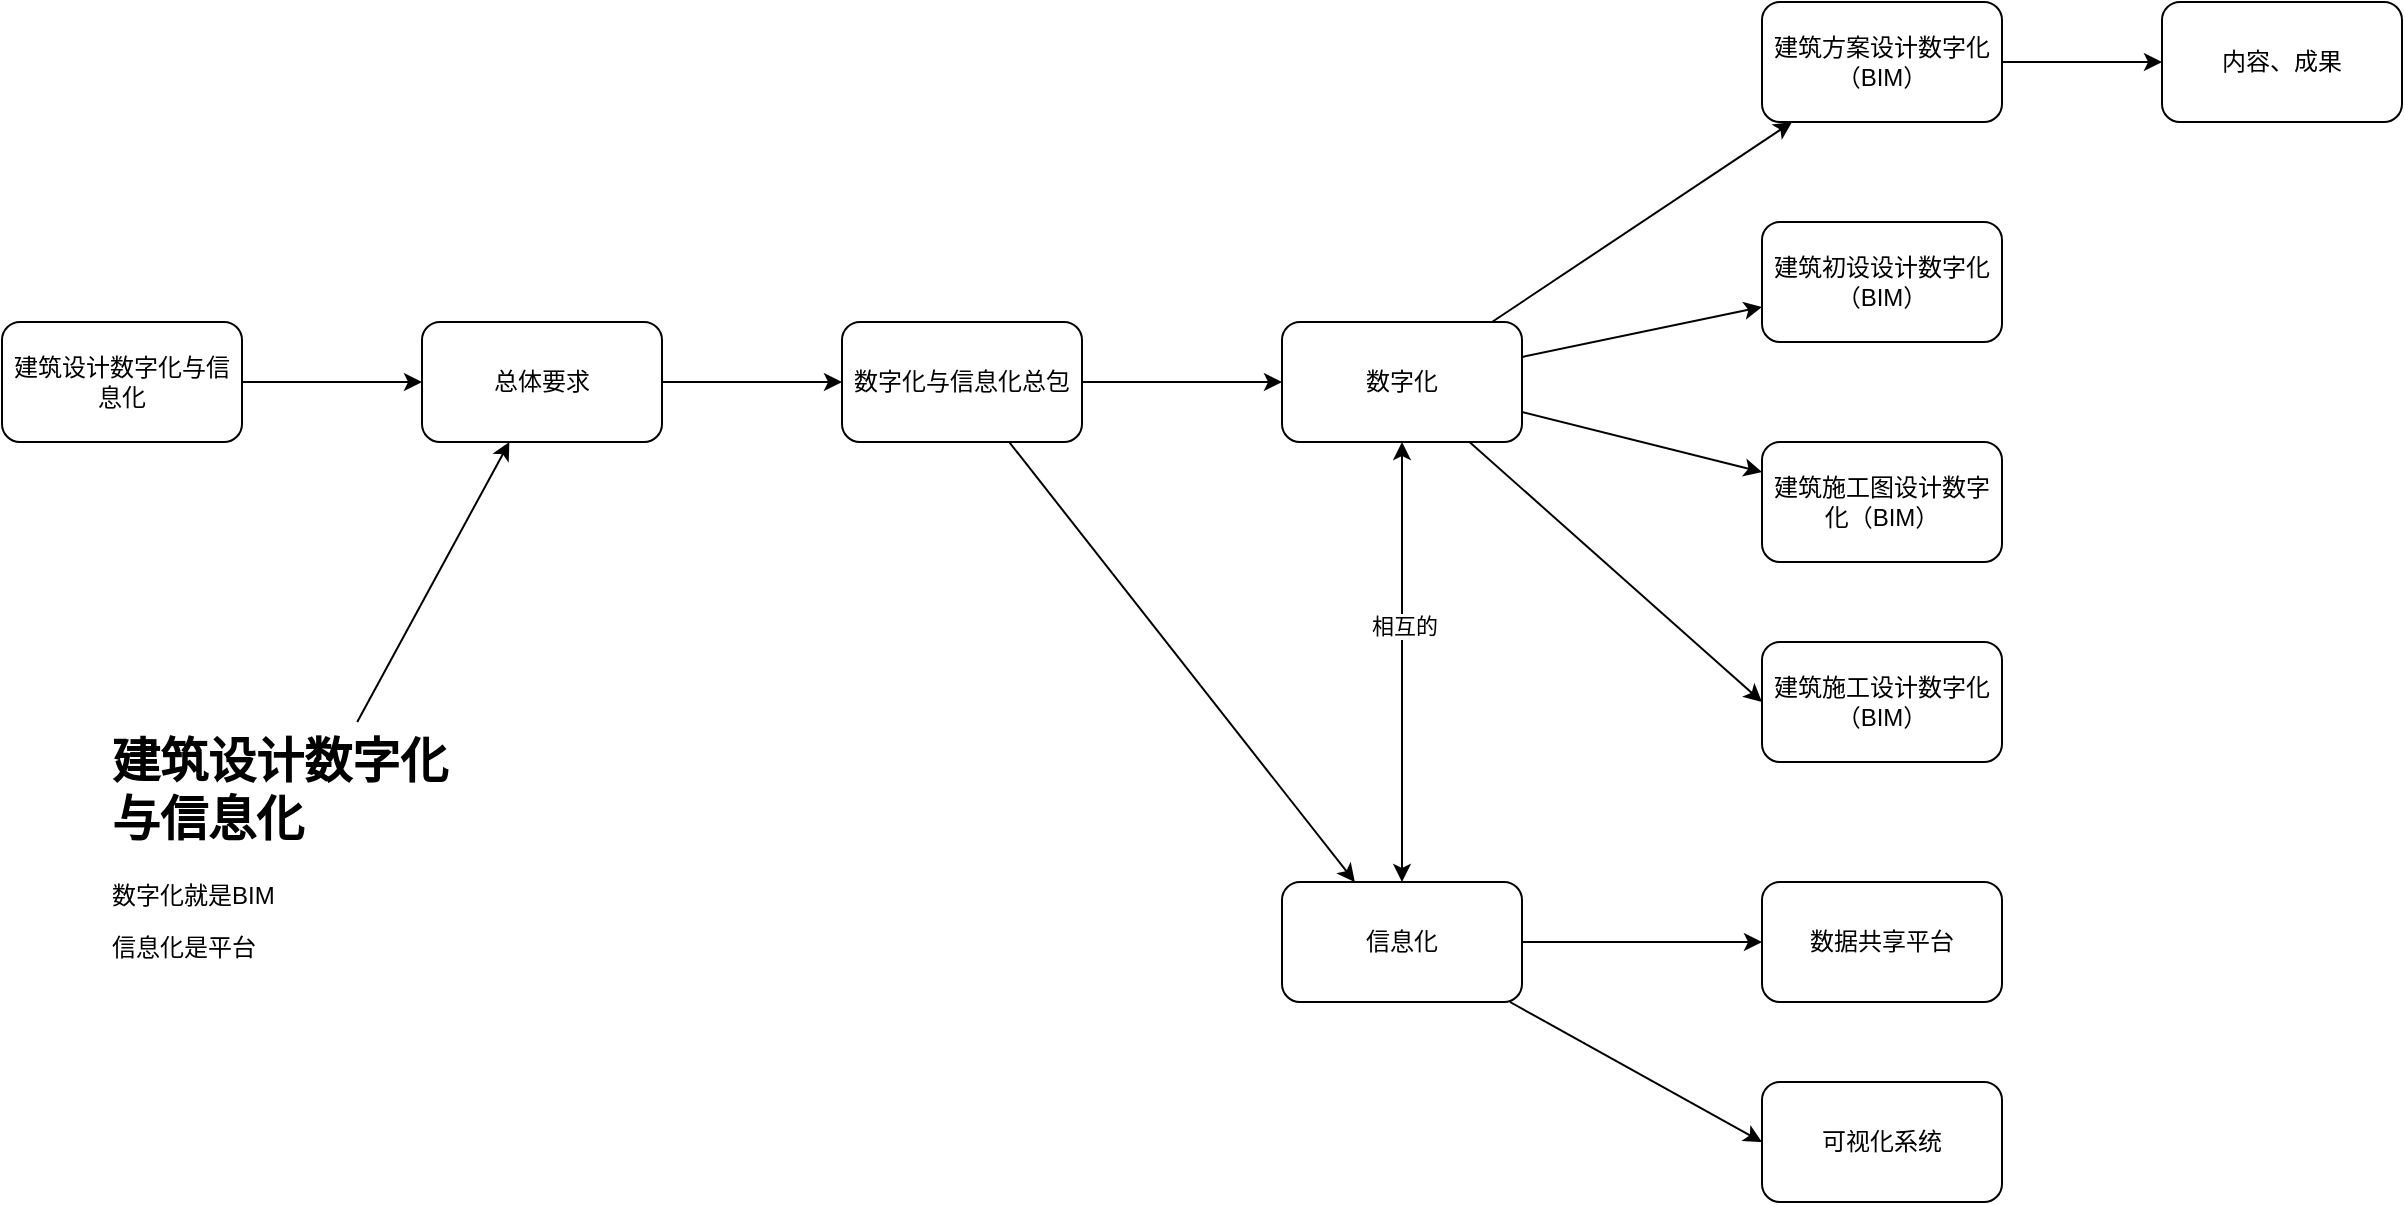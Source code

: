 <mxfile version="23.1.7" type="github">
  <diagram name="第 1 页" id="Farywq133jAkmJhaP7cw">
    <mxGraphModel dx="1434" dy="774" grid="1" gridSize="10" guides="1" tooltips="1" connect="1" arrows="1" fold="1" page="1" pageScale="1" pageWidth="1169" pageHeight="827" math="0" shadow="0">
      <root>
        <mxCell id="0" />
        <mxCell id="1" parent="0" />
        <mxCell id="9B7ypN3GQHfcQZD_DzmT-3" style="edgeStyle=orthogonalEdgeStyle;rounded=0;orthogonalLoop=1;jettySize=auto;html=1;entryX=0;entryY=0.5;entryDx=0;entryDy=0;" edge="1" parent="1" source="9B7ypN3GQHfcQZD_DzmT-1" target="9B7ypN3GQHfcQZD_DzmT-2">
          <mxGeometry relative="1" as="geometry" />
        </mxCell>
        <mxCell id="9B7ypN3GQHfcQZD_DzmT-1" value="建筑设计数字化与信息化" style="rounded=1;whiteSpace=wrap;html=1;" vertex="1" parent="1">
          <mxGeometry y="240" width="120" height="60" as="geometry" />
        </mxCell>
        <mxCell id="9B7ypN3GQHfcQZD_DzmT-27" style="rounded=0;orthogonalLoop=1;jettySize=auto;html=1;entryX=0;entryY=0.5;entryDx=0;entryDy=0;" edge="1" parent="1" source="9B7ypN3GQHfcQZD_DzmT-2" target="9B7ypN3GQHfcQZD_DzmT-26">
          <mxGeometry relative="1" as="geometry" />
        </mxCell>
        <mxCell id="9B7ypN3GQHfcQZD_DzmT-2" value="总体要求" style="rounded=1;whiteSpace=wrap;html=1;" vertex="1" parent="1">
          <mxGeometry x="210" y="240" width="120" height="60" as="geometry" />
        </mxCell>
        <mxCell id="9B7ypN3GQHfcQZD_DzmT-10" style="rounded=0;orthogonalLoop=1;jettySize=auto;html=1;" edge="1" parent="1" source="9B7ypN3GQHfcQZD_DzmT-5" target="9B7ypN3GQHfcQZD_DzmT-9">
          <mxGeometry relative="1" as="geometry" />
        </mxCell>
        <mxCell id="9B7ypN3GQHfcQZD_DzmT-12" style="rounded=0;orthogonalLoop=1;jettySize=auto;html=1;" edge="1" parent="1" source="9B7ypN3GQHfcQZD_DzmT-5" target="9B7ypN3GQHfcQZD_DzmT-11">
          <mxGeometry relative="1" as="geometry" />
        </mxCell>
        <mxCell id="9B7ypN3GQHfcQZD_DzmT-14" style="rounded=0;orthogonalLoop=1;jettySize=auto;html=1;" edge="1" parent="1" source="9B7ypN3GQHfcQZD_DzmT-5" target="9B7ypN3GQHfcQZD_DzmT-13">
          <mxGeometry relative="1" as="geometry" />
        </mxCell>
        <mxCell id="9B7ypN3GQHfcQZD_DzmT-16" style="rounded=0;orthogonalLoop=1;jettySize=auto;html=1;entryX=0;entryY=0.5;entryDx=0;entryDy=0;" edge="1" parent="1" source="9B7ypN3GQHfcQZD_DzmT-5" target="9B7ypN3GQHfcQZD_DzmT-15">
          <mxGeometry relative="1" as="geometry" />
        </mxCell>
        <mxCell id="9B7ypN3GQHfcQZD_DzmT-5" value="数字化" style="rounded=1;whiteSpace=wrap;html=1;" vertex="1" parent="1">
          <mxGeometry x="640" y="240" width="120" height="60" as="geometry" />
        </mxCell>
        <mxCell id="9B7ypN3GQHfcQZD_DzmT-8" style="rounded=0;orthogonalLoop=1;jettySize=auto;html=1;" edge="1" parent="1" source="9B7ypN3GQHfcQZD_DzmT-7" target="9B7ypN3GQHfcQZD_DzmT-2">
          <mxGeometry relative="1" as="geometry" />
        </mxCell>
        <mxCell id="9B7ypN3GQHfcQZD_DzmT-7" value="&lt;h1&gt;建筑设计数字化与信息化&lt;/h1&gt;&lt;p&gt;数字化就是BIM&lt;/p&gt;&lt;p&gt;信息化是平台&lt;br&gt;&lt;/p&gt;" style="text;html=1;spacing=5;spacingTop=-20;whiteSpace=wrap;overflow=hidden;rounded=0;" vertex="1" parent="1">
          <mxGeometry x="50" y="440" width="190" height="120" as="geometry" />
        </mxCell>
        <mxCell id="9B7ypN3GQHfcQZD_DzmT-31" style="rounded=0;orthogonalLoop=1;jettySize=auto;html=1;" edge="1" parent="1" source="9B7ypN3GQHfcQZD_DzmT-9" target="9B7ypN3GQHfcQZD_DzmT-30">
          <mxGeometry relative="1" as="geometry" />
        </mxCell>
        <mxCell id="9B7ypN3GQHfcQZD_DzmT-9" value="建筑方案设计数字化（BIM）" style="rounded=1;whiteSpace=wrap;html=1;" vertex="1" parent="1">
          <mxGeometry x="880" y="80" width="120" height="60" as="geometry" />
        </mxCell>
        <mxCell id="9B7ypN3GQHfcQZD_DzmT-11" value="建筑初设设计数字化（BIM）" style="rounded=1;whiteSpace=wrap;html=1;" vertex="1" parent="1">
          <mxGeometry x="880" y="190" width="120" height="60" as="geometry" />
        </mxCell>
        <mxCell id="9B7ypN3GQHfcQZD_DzmT-13" value="建筑施工图设计数字化（BIM）" style="rounded=1;whiteSpace=wrap;html=1;" vertex="1" parent="1">
          <mxGeometry x="880" y="300" width="120" height="60" as="geometry" />
        </mxCell>
        <mxCell id="9B7ypN3GQHfcQZD_DzmT-15" value="建筑施工设计数字化（BIM）" style="rounded=1;whiteSpace=wrap;html=1;" vertex="1" parent="1">
          <mxGeometry x="880" y="400" width="120" height="60" as="geometry" />
        </mxCell>
        <mxCell id="9B7ypN3GQHfcQZD_DzmT-19" style="edgeStyle=orthogonalEdgeStyle;rounded=0;orthogonalLoop=1;jettySize=auto;html=1;entryX=0.5;entryY=1;entryDx=0;entryDy=0;startArrow=classic;startFill=1;" edge="1" parent="1" source="9B7ypN3GQHfcQZD_DzmT-17" target="9B7ypN3GQHfcQZD_DzmT-5">
          <mxGeometry relative="1" as="geometry" />
        </mxCell>
        <mxCell id="9B7ypN3GQHfcQZD_DzmT-20" value="相互的" style="edgeLabel;html=1;align=center;verticalAlign=middle;resizable=0;points=[];" vertex="1" connectable="0" parent="9B7ypN3GQHfcQZD_DzmT-19">
          <mxGeometry x="0.164" y="-1" relative="1" as="geometry">
            <mxPoint as="offset" />
          </mxGeometry>
        </mxCell>
        <mxCell id="9B7ypN3GQHfcQZD_DzmT-22" style="edgeStyle=orthogonalEdgeStyle;rounded=0;orthogonalLoop=1;jettySize=auto;html=1;" edge="1" parent="1" source="9B7ypN3GQHfcQZD_DzmT-17" target="9B7ypN3GQHfcQZD_DzmT-21">
          <mxGeometry relative="1" as="geometry" />
        </mxCell>
        <mxCell id="9B7ypN3GQHfcQZD_DzmT-24" style="rounded=0;orthogonalLoop=1;jettySize=auto;html=1;entryX=0;entryY=0.5;entryDx=0;entryDy=0;" edge="1" parent="1" source="9B7ypN3GQHfcQZD_DzmT-17" target="9B7ypN3GQHfcQZD_DzmT-23">
          <mxGeometry relative="1" as="geometry" />
        </mxCell>
        <mxCell id="9B7ypN3GQHfcQZD_DzmT-17" value="信息化" style="rounded=1;whiteSpace=wrap;html=1;" vertex="1" parent="1">
          <mxGeometry x="640" y="520" width="120" height="60" as="geometry" />
        </mxCell>
        <mxCell id="9B7ypN3GQHfcQZD_DzmT-21" value="数据共享平台" style="rounded=1;whiteSpace=wrap;html=1;" vertex="1" parent="1">
          <mxGeometry x="880" y="520" width="120" height="60" as="geometry" />
        </mxCell>
        <mxCell id="9B7ypN3GQHfcQZD_DzmT-23" value="可视化系统" style="rounded=1;whiteSpace=wrap;html=1;" vertex="1" parent="1">
          <mxGeometry x="880" y="620" width="120" height="60" as="geometry" />
        </mxCell>
        <mxCell id="9B7ypN3GQHfcQZD_DzmT-28" style="rounded=0;orthogonalLoop=1;jettySize=auto;html=1;" edge="1" parent="1" source="9B7ypN3GQHfcQZD_DzmT-26" target="9B7ypN3GQHfcQZD_DzmT-5">
          <mxGeometry relative="1" as="geometry" />
        </mxCell>
        <mxCell id="9B7ypN3GQHfcQZD_DzmT-29" style="rounded=0;orthogonalLoop=1;jettySize=auto;html=1;" edge="1" parent="1" source="9B7ypN3GQHfcQZD_DzmT-26" target="9B7ypN3GQHfcQZD_DzmT-17">
          <mxGeometry relative="1" as="geometry" />
        </mxCell>
        <mxCell id="9B7ypN3GQHfcQZD_DzmT-26" value="数字化与信息化总包" style="rounded=1;whiteSpace=wrap;html=1;" vertex="1" parent="1">
          <mxGeometry x="420" y="240" width="120" height="60" as="geometry" />
        </mxCell>
        <mxCell id="9B7ypN3GQHfcQZD_DzmT-30" value="内容、成果" style="rounded=1;whiteSpace=wrap;html=1;" vertex="1" parent="1">
          <mxGeometry x="1080" y="80" width="120" height="60" as="geometry" />
        </mxCell>
      </root>
    </mxGraphModel>
  </diagram>
</mxfile>
